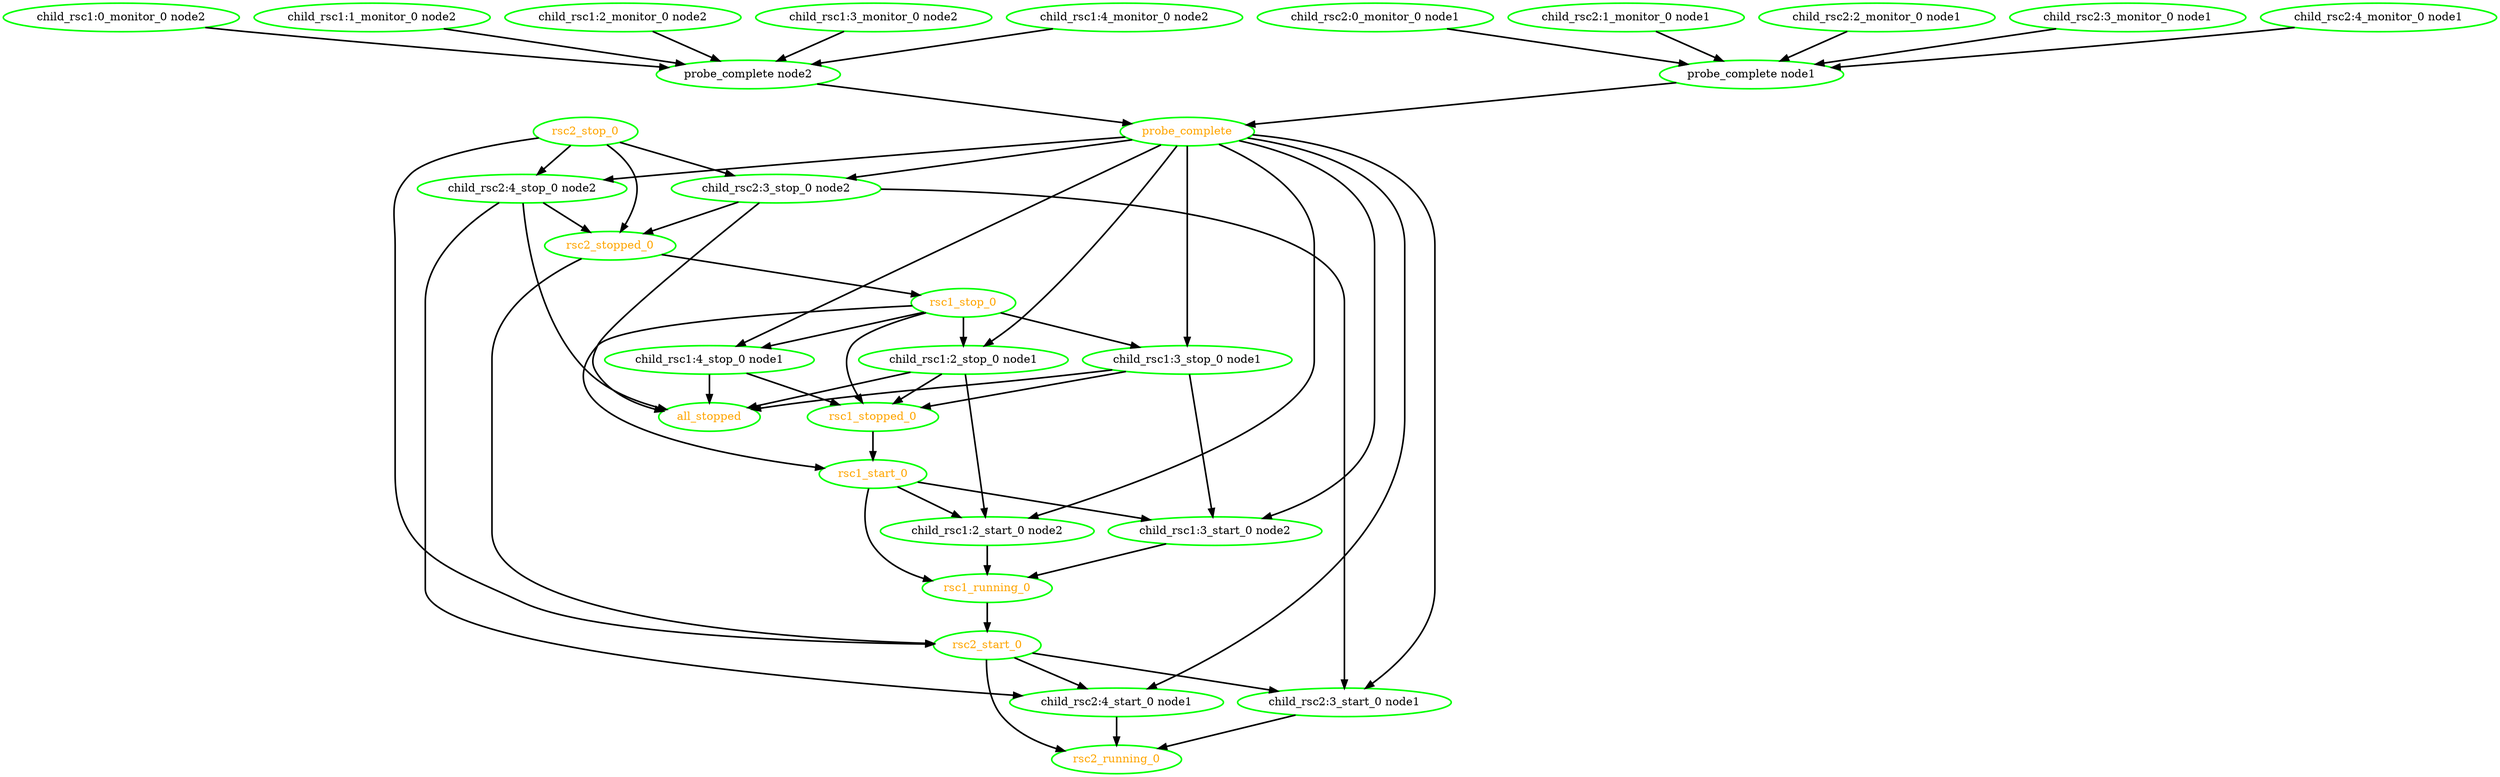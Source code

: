 digraph "g" {
"all_stopped" [ style=bold color="green" fontcolor="orange"  ]
"child_rsc1:0_monitor_0 node2" -> "probe_complete node2" [ style = bold]
"child_rsc1:0_monitor_0 node2" [ style=bold color="green" fontcolor="black" ]
"child_rsc1:1_monitor_0 node2" -> "probe_complete node2" [ style = bold]
"child_rsc1:1_monitor_0 node2" [ style=bold color="green" fontcolor="black" ]
"child_rsc1:2_monitor_0 node2" -> "probe_complete node2" [ style = bold]
"child_rsc1:2_monitor_0 node2" [ style=bold color="green" fontcolor="black" ]
"child_rsc1:2_start_0 node2" -> "rsc1_running_0" [ style = bold]
"child_rsc1:2_start_0 node2" [ style=bold color="green" fontcolor="black"  ]
"child_rsc1:2_stop_0 node1" -> "all_stopped" [ style = bold]
"child_rsc1:2_stop_0 node1" -> "child_rsc1:2_start_0 node2" [ style = bold]
"child_rsc1:2_stop_0 node1" -> "rsc1_stopped_0" [ style = bold]
"child_rsc1:2_stop_0 node1" [ style=bold color="green" fontcolor="black"  ]
"child_rsc1:3_monitor_0 node2" -> "probe_complete node2" [ style = bold]
"child_rsc1:3_monitor_0 node2" [ style=bold color="green" fontcolor="black" ]
"child_rsc1:3_start_0 node2" -> "rsc1_running_0" [ style = bold]
"child_rsc1:3_start_0 node2" [ style=bold color="green" fontcolor="black" ]
"child_rsc1:3_stop_0 node1" -> "all_stopped" [ style = bold]
"child_rsc1:3_stop_0 node1" -> "child_rsc1:3_start_0 node2" [ style = bold]
"child_rsc1:3_stop_0 node1" -> "rsc1_stopped_0" [ style = bold]
"child_rsc1:3_stop_0 node1" [ style=bold color="green" fontcolor="black" ]
"child_rsc1:4_monitor_0 node2" -> "probe_complete node2" [ style = bold]
"child_rsc1:4_monitor_0 node2" [ style=bold color="green" fontcolor="black" ]
"child_rsc1:4_stop_0 node1" -> "all_stopped" [ style = bold]
"child_rsc1:4_stop_0 node1" -> "rsc1_stopped_0" [ style = bold]
"child_rsc1:4_stop_0 node1" [ style=bold color="green" fontcolor="black" ]
"child_rsc2:0_monitor_0 node1" -> "probe_complete node1" [ style = bold]
"child_rsc2:0_monitor_0 node1" [ style=bold color="green" fontcolor="black" ]
"child_rsc2:1_monitor_0 node1" -> "probe_complete node1" [ style = bold]
"child_rsc2:1_monitor_0 node1" [ style=bold color="green" fontcolor="black" ]
"child_rsc2:2_monitor_0 node1" -> "probe_complete node1" [ style = bold]
"child_rsc2:2_monitor_0 node1" [ style=bold color="green" fontcolor="black" ]
"child_rsc2:3_monitor_0 node1" -> "probe_complete node1" [ style = bold]
"child_rsc2:3_monitor_0 node1" [ style=bold color="green" fontcolor="black" ]
"child_rsc2:3_start_0 node1" -> "rsc2_running_0" [ style = bold]
"child_rsc2:3_start_0 node1" [ style=bold color="green" fontcolor="black" ]
"child_rsc2:3_stop_0 node2" -> "all_stopped" [ style = bold]
"child_rsc2:3_stop_0 node2" -> "child_rsc2:3_start_0 node1" [ style = bold]
"child_rsc2:3_stop_0 node2" -> "rsc2_stopped_0" [ style = bold]
"child_rsc2:3_stop_0 node2" [ style=bold color="green" fontcolor="black" ]
"child_rsc2:4_monitor_0 node1" -> "probe_complete node1" [ style = bold]
"child_rsc2:4_monitor_0 node1" [ style=bold color="green" fontcolor="black" ]
"child_rsc2:4_start_0 node1" -> "rsc2_running_0" [ style = bold]
"child_rsc2:4_start_0 node1" [ style=bold color="green" fontcolor="black" ]
"child_rsc2:4_stop_0 node2" -> "all_stopped" [ style = bold]
"child_rsc2:4_stop_0 node2" -> "child_rsc2:4_start_0 node1" [ style = bold]
"child_rsc2:4_stop_0 node2" -> "rsc2_stopped_0" [ style = bold]
"child_rsc2:4_stop_0 node2" [ style=bold color="green" fontcolor="black" ]
"probe_complete node1" -> "probe_complete" [ style = bold]
"probe_complete node1" [ style=bold color="green" fontcolor="black" ]
"probe_complete node2" -> "probe_complete" [ style = bold]
"probe_complete node2" [ style=bold color="green" fontcolor="black" ]
"probe_complete" -> "child_rsc1:2_start_0 node2" [ style = bold]
"probe_complete" -> "child_rsc1:2_stop_0 node1" [ style = bold]
"probe_complete" -> "child_rsc1:3_start_0 node2" [ style = bold]
"probe_complete" -> "child_rsc1:3_stop_0 node1" [ style = bold]
"probe_complete" -> "child_rsc1:4_stop_0 node1" [ style = bold]
"probe_complete" -> "child_rsc2:3_start_0 node1" [ style = bold]
"probe_complete" -> "child_rsc2:3_stop_0 node2" [ style = bold]
"probe_complete" -> "child_rsc2:4_start_0 node1" [ style = bold]
"probe_complete" -> "child_rsc2:4_stop_0 node2" [ style = bold]
"probe_complete" [ style=bold color="green" fontcolor="orange" ]
"rsc1_running_0" -> "rsc2_start_0" [ style = bold]
"rsc1_running_0" [ style=bold color="green" fontcolor="orange" ]
"rsc1_start_0" -> "child_rsc1:2_start_0 node2" [ style = bold]
"rsc1_start_0" -> "child_rsc1:3_start_0 node2" [ style = bold]
"rsc1_start_0" -> "rsc1_running_0" [ style = bold]
"rsc1_start_0" [ style=bold color="green" fontcolor="orange" ]
"rsc1_stop_0" -> "child_rsc1:2_stop_0 node1" [ style = bold]
"rsc1_stop_0" -> "child_rsc1:3_stop_0 node1" [ style = bold]
"rsc1_stop_0" -> "child_rsc1:4_stop_0 node1" [ style = bold]
"rsc1_stop_0" -> "rsc1_start_0" [ style = bold]
"rsc1_stop_0" -> "rsc1_stopped_0" [ style = bold]
"rsc1_stop_0" [ style=bold color="green" fontcolor="orange" ]
"rsc1_stopped_0" -> "rsc1_start_0" [ style = bold]
"rsc1_stopped_0" [ style=bold color="green" fontcolor="orange" ]
"rsc2_running_0" [ style=bold color="green" fontcolor="orange" ]
"rsc2_start_0" -> "child_rsc2:3_start_0 node1" [ style = bold]
"rsc2_start_0" -> "child_rsc2:4_start_0 node1" [ style = bold]
"rsc2_start_0" -> "rsc2_running_0" [ style = bold]
"rsc2_start_0" [ style=bold color="green" fontcolor="orange" ]
"rsc2_stop_0" -> "child_rsc2:3_stop_0 node2" [ style = bold]
"rsc2_stop_0" -> "child_rsc2:4_stop_0 node2" [ style = bold]
"rsc2_stop_0" -> "rsc2_start_0" [ style = bold]
"rsc2_stop_0" -> "rsc2_stopped_0" [ style = bold]
"rsc2_stop_0" [ style=bold color="green" fontcolor="orange" ]
"rsc2_stopped_0" -> "rsc1_stop_0" [ style = bold]
"rsc2_stopped_0" -> "rsc2_start_0" [ style = bold]
"rsc2_stopped_0" [ style=bold color="green" fontcolor="orange" ]
}
